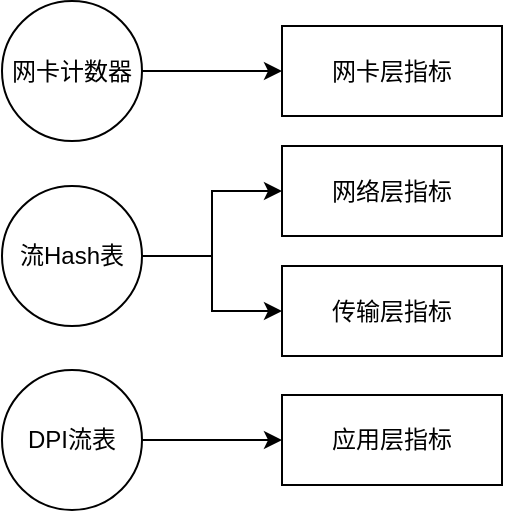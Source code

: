 <mxfile version="21.6.9" type="github">
  <diagram name="第 1 页" id="3B1lMyyjqXDP7BqrjXRw">
    <mxGraphModel dx="1379" dy="751" grid="1" gridSize="10" guides="1" tooltips="1" connect="1" arrows="1" fold="1" page="1" pageScale="1" pageWidth="827" pageHeight="1169" math="0" shadow="0">
      <root>
        <mxCell id="0" />
        <mxCell id="1" parent="0" />
        <mxCell id="o7EPLu3JcLwBKOI4vQVB-4" value="网卡层指标" style="rounded=0;whiteSpace=wrap;html=1;" vertex="1" parent="1">
          <mxGeometry x="220" y="400" width="110" height="45" as="geometry" />
        </mxCell>
        <mxCell id="o7EPLu3JcLwBKOI4vQVB-6" value="网络层指标" style="rounded=0;whiteSpace=wrap;html=1;" vertex="1" parent="1">
          <mxGeometry x="220" y="460" width="110" height="45" as="geometry" />
        </mxCell>
        <mxCell id="o7EPLu3JcLwBKOI4vQVB-7" value="传输层指标" style="rounded=0;whiteSpace=wrap;html=1;" vertex="1" parent="1">
          <mxGeometry x="220" y="520" width="110" height="45" as="geometry" />
        </mxCell>
        <mxCell id="o7EPLu3JcLwBKOI4vQVB-8" value="应用层指标" style="rounded=0;whiteSpace=wrap;html=1;" vertex="1" parent="1">
          <mxGeometry x="220" y="584.5" width="110" height="45" as="geometry" />
        </mxCell>
        <mxCell id="o7EPLu3JcLwBKOI4vQVB-16" style="edgeStyle=orthogonalEdgeStyle;rounded=0;orthogonalLoop=1;jettySize=auto;html=1;exitX=1;exitY=0.5;exitDx=0;exitDy=0;entryX=0;entryY=0.5;entryDx=0;entryDy=0;" edge="1" parent="1" source="o7EPLu3JcLwBKOI4vQVB-15" target="o7EPLu3JcLwBKOI4vQVB-4">
          <mxGeometry relative="1" as="geometry" />
        </mxCell>
        <mxCell id="o7EPLu3JcLwBKOI4vQVB-15" value="网卡计数器" style="ellipse;whiteSpace=wrap;html=1;aspect=fixed;" vertex="1" parent="1">
          <mxGeometry x="80" y="387.5" width="70" height="70" as="geometry" />
        </mxCell>
        <mxCell id="o7EPLu3JcLwBKOI4vQVB-18" style="edgeStyle=orthogonalEdgeStyle;rounded=0;orthogonalLoop=1;jettySize=auto;html=1;exitX=1;exitY=0.5;exitDx=0;exitDy=0;entryX=0;entryY=0.5;entryDx=0;entryDy=0;" edge="1" parent="1" source="o7EPLu3JcLwBKOI4vQVB-17" target="o7EPLu3JcLwBKOI4vQVB-6">
          <mxGeometry relative="1" as="geometry" />
        </mxCell>
        <mxCell id="o7EPLu3JcLwBKOI4vQVB-19" style="edgeStyle=orthogonalEdgeStyle;rounded=0;orthogonalLoop=1;jettySize=auto;html=1;exitX=1;exitY=0.5;exitDx=0;exitDy=0;entryX=0;entryY=0.5;entryDx=0;entryDy=0;" edge="1" parent="1" source="o7EPLu3JcLwBKOI4vQVB-17" target="o7EPLu3JcLwBKOI4vQVB-7">
          <mxGeometry relative="1" as="geometry" />
        </mxCell>
        <mxCell id="o7EPLu3JcLwBKOI4vQVB-17" value="流Hash表" style="ellipse;whiteSpace=wrap;html=1;aspect=fixed;" vertex="1" parent="1">
          <mxGeometry x="80" y="480" width="70" height="70" as="geometry" />
        </mxCell>
        <mxCell id="o7EPLu3JcLwBKOI4vQVB-21" style="edgeStyle=orthogonalEdgeStyle;rounded=0;orthogonalLoop=1;jettySize=auto;html=1;exitX=1;exitY=0.5;exitDx=0;exitDy=0;entryX=0;entryY=0.5;entryDx=0;entryDy=0;" edge="1" parent="1" source="o7EPLu3JcLwBKOI4vQVB-20" target="o7EPLu3JcLwBKOI4vQVB-8">
          <mxGeometry relative="1" as="geometry" />
        </mxCell>
        <mxCell id="o7EPLu3JcLwBKOI4vQVB-20" value="DPI流表" style="ellipse;whiteSpace=wrap;html=1;aspect=fixed;" vertex="1" parent="1">
          <mxGeometry x="80" y="572" width="70" height="70" as="geometry" />
        </mxCell>
      </root>
    </mxGraphModel>
  </diagram>
</mxfile>
